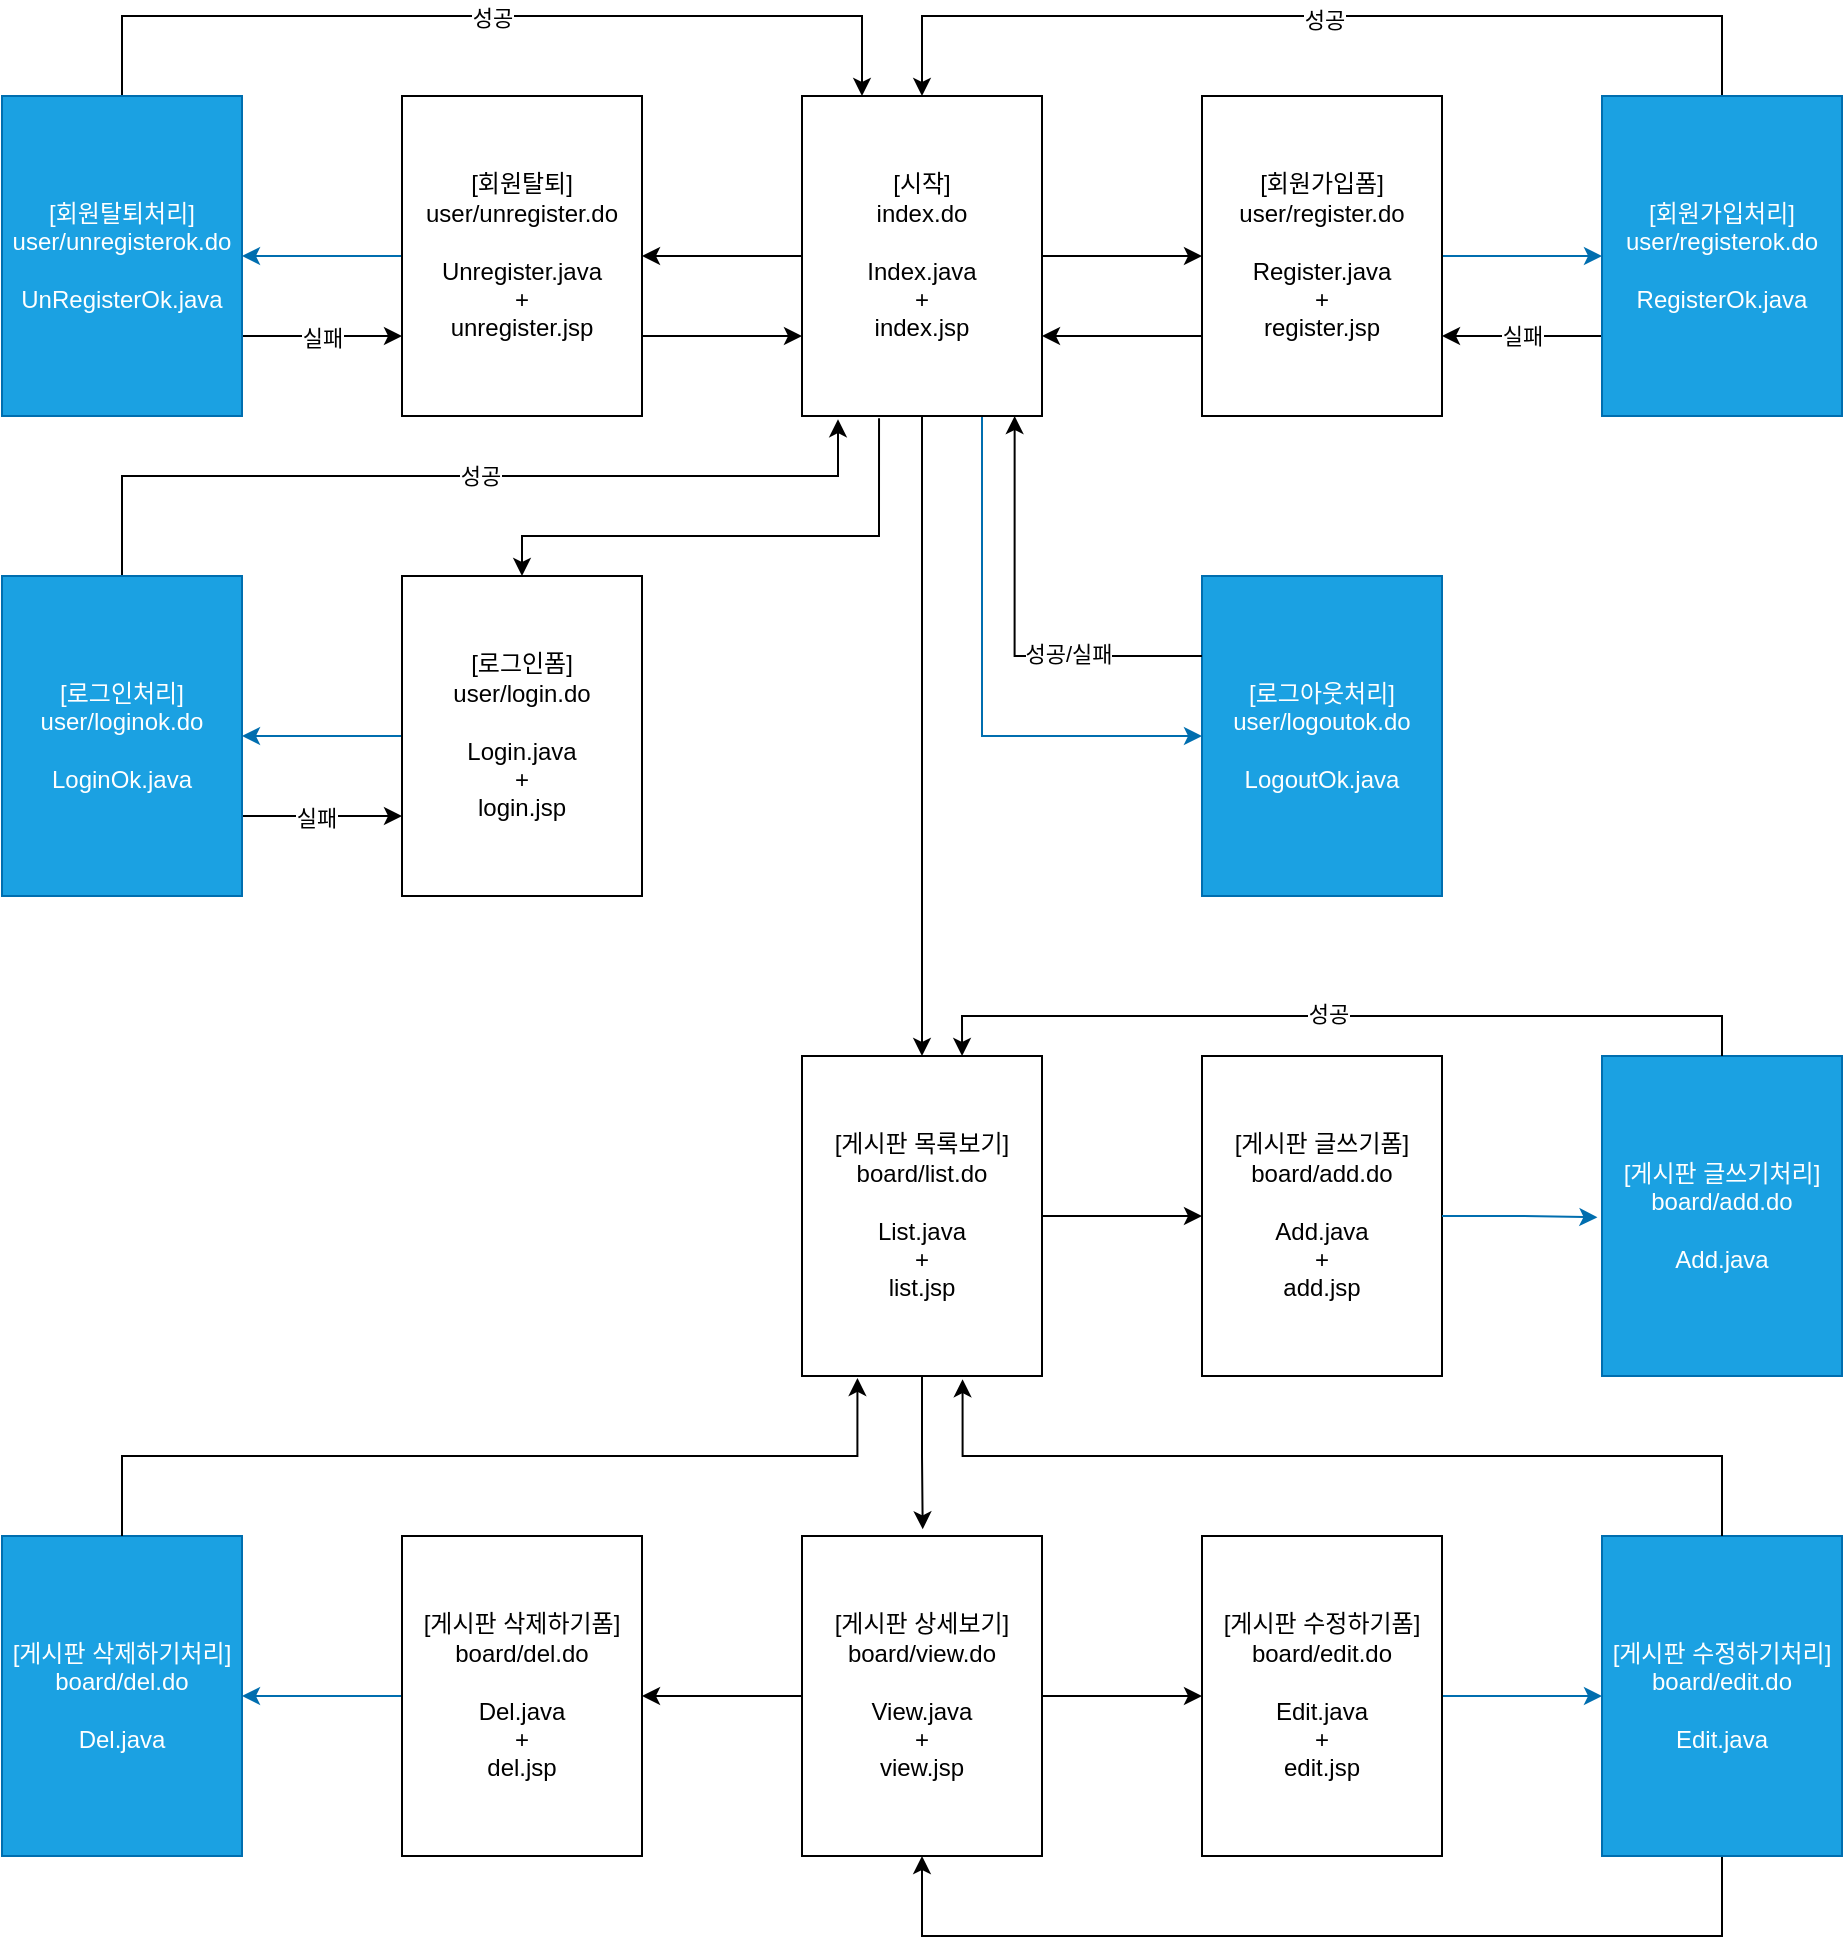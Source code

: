 <mxfile version="24.1.0" type="device">
  <diagram name="페이지-1" id="TaWvOpZKb26jCdmRZGYh">
    <mxGraphModel dx="1248" dy="207" grid="1" gridSize="10" guides="1" tooltips="1" connect="1" arrows="1" fold="1" page="1" pageScale="1" pageWidth="827" pageHeight="1169" math="0" shadow="0">
      <root>
        <mxCell id="0" />
        <mxCell id="1" parent="0" />
        <mxCell id="L_D38SVKSY9WNphwLM6R-3" style="edgeStyle=orthogonalEdgeStyle;rounded=0;orthogonalLoop=1;jettySize=auto;html=1;exitX=1;exitY=0.5;exitDx=0;exitDy=0;entryX=0;entryY=0.5;entryDx=0;entryDy=0;" edge="1" parent="1" source="L_D38SVKSY9WNphwLM6R-1" target="L_D38SVKSY9WNphwLM6R-2">
          <mxGeometry relative="1" as="geometry" />
        </mxCell>
        <mxCell id="L_D38SVKSY9WNphwLM6R-12" style="edgeStyle=orthogonalEdgeStyle;rounded=0;orthogonalLoop=1;jettySize=auto;html=1;exitX=0;exitY=0.5;exitDx=0;exitDy=0;entryX=1;entryY=0.5;entryDx=0;entryDy=0;" edge="1" parent="1" source="L_D38SVKSY9WNphwLM6R-1" target="L_D38SVKSY9WNphwLM6R-11">
          <mxGeometry relative="1" as="geometry" />
        </mxCell>
        <mxCell id="L_D38SVKSY9WNphwLM6R-23" style="edgeStyle=orthogonalEdgeStyle;rounded=0;orthogonalLoop=1;jettySize=auto;html=1;exitX=0.321;exitY=1.007;exitDx=0;exitDy=0;entryX=0.5;entryY=0;entryDx=0;entryDy=0;exitPerimeter=0;" edge="1" parent="1" source="L_D38SVKSY9WNphwLM6R-1" target="L_D38SVKSY9WNphwLM6R-21">
          <mxGeometry relative="1" as="geometry">
            <Array as="points">
              <mxPoint x="319" y="380" />
              <mxPoint x="140" y="380" />
            </Array>
          </mxGeometry>
        </mxCell>
        <mxCell id="L_D38SVKSY9WNphwLM6R-31" style="edgeStyle=orthogonalEdgeStyle;rounded=0;orthogonalLoop=1;jettySize=auto;html=1;exitX=0.75;exitY=1;exitDx=0;exitDy=0;entryX=0;entryY=0.5;entryDx=0;entryDy=0;fillColor=#1ba1e2;strokeColor=#006EAF;" edge="1" parent="1" source="L_D38SVKSY9WNphwLM6R-1" target="L_D38SVKSY9WNphwLM6R-30">
          <mxGeometry relative="1" as="geometry" />
        </mxCell>
        <mxCell id="L_D38SVKSY9WNphwLM6R-35" style="edgeStyle=orthogonalEdgeStyle;rounded=0;orthogonalLoop=1;jettySize=auto;html=1;exitX=0.5;exitY=1;exitDx=0;exitDy=0;entryX=0.5;entryY=0;entryDx=0;entryDy=0;" edge="1" parent="1" source="L_D38SVKSY9WNphwLM6R-1" target="L_D38SVKSY9WNphwLM6R-34">
          <mxGeometry relative="1" as="geometry" />
        </mxCell>
        <mxCell id="L_D38SVKSY9WNphwLM6R-1" value="&lt;div&gt;[시작]&lt;/div&gt;&lt;div&gt;index.do&lt;/div&gt;&lt;div&gt;&lt;br&gt;&lt;/div&gt;Index.java&lt;div&gt;+&lt;br&gt;&lt;div&gt;index.jsp&lt;/div&gt;&lt;/div&gt;" style="whiteSpace=wrap;html=1;" vertex="1" parent="1">
          <mxGeometry x="280" y="160" width="120" height="160" as="geometry" />
        </mxCell>
        <mxCell id="L_D38SVKSY9WNphwLM6R-4" style="edgeStyle=orthogonalEdgeStyle;rounded=0;orthogonalLoop=1;jettySize=auto;html=1;exitX=0;exitY=0.75;exitDx=0;exitDy=0;entryX=1;entryY=0.75;entryDx=0;entryDy=0;" edge="1" parent="1" source="L_D38SVKSY9WNphwLM6R-2" target="L_D38SVKSY9WNphwLM6R-1">
          <mxGeometry relative="1" as="geometry" />
        </mxCell>
        <mxCell id="L_D38SVKSY9WNphwLM6R-6" style="edgeStyle=orthogonalEdgeStyle;rounded=0;orthogonalLoop=1;jettySize=auto;html=1;exitX=1;exitY=0.5;exitDx=0;exitDy=0;entryX=0;entryY=0.5;entryDx=0;entryDy=0;fillColor=#1ba1e2;strokeColor=#006EAF;" edge="1" parent="1" source="L_D38SVKSY9WNphwLM6R-2" target="L_D38SVKSY9WNphwLM6R-5">
          <mxGeometry relative="1" as="geometry" />
        </mxCell>
        <mxCell id="L_D38SVKSY9WNphwLM6R-2" value="&lt;div&gt;[회원가입폼]&lt;/div&gt;&lt;div&gt;user/register.do&lt;/div&gt;&lt;div&gt;&lt;br&gt;&lt;/div&gt;Register.java&lt;div&gt;+&lt;br&gt;&lt;div&gt;register.jsp&lt;/div&gt;&lt;/div&gt;" style="whiteSpace=wrap;html=1;" vertex="1" parent="1">
          <mxGeometry x="480" y="160" width="120" height="160" as="geometry" />
        </mxCell>
        <mxCell id="L_D38SVKSY9WNphwLM6R-7" style="edgeStyle=orthogonalEdgeStyle;rounded=0;orthogonalLoop=1;jettySize=auto;html=1;exitX=0;exitY=0.75;exitDx=0;exitDy=0;entryX=1;entryY=0.75;entryDx=0;entryDy=0;" edge="1" parent="1" source="L_D38SVKSY9WNphwLM6R-5" target="L_D38SVKSY9WNphwLM6R-2">
          <mxGeometry relative="1" as="geometry" />
        </mxCell>
        <mxCell id="L_D38SVKSY9WNphwLM6R-8" value="실패" style="edgeLabel;html=1;align=center;verticalAlign=middle;resizable=0;points=[];" vertex="1" connectable="0" parent="L_D38SVKSY9WNphwLM6R-7">
          <mxGeometry relative="1" as="geometry">
            <mxPoint as="offset" />
          </mxGeometry>
        </mxCell>
        <mxCell id="L_D38SVKSY9WNphwLM6R-9" style="edgeStyle=orthogonalEdgeStyle;rounded=0;orthogonalLoop=1;jettySize=auto;html=1;exitX=0.5;exitY=0;exitDx=0;exitDy=0;entryX=0.5;entryY=0;entryDx=0;entryDy=0;" edge="1" parent="1" source="L_D38SVKSY9WNphwLM6R-5" target="L_D38SVKSY9WNphwLM6R-1">
          <mxGeometry relative="1" as="geometry">
            <Array as="points">
              <mxPoint x="740" y="120" />
              <mxPoint x="340" y="120" />
            </Array>
          </mxGeometry>
        </mxCell>
        <mxCell id="L_D38SVKSY9WNphwLM6R-10" value="성공" style="edgeLabel;html=1;align=center;verticalAlign=middle;resizable=0;points=[];" vertex="1" connectable="0" parent="L_D38SVKSY9WNphwLM6R-9">
          <mxGeometry x="-0.002" y="2" relative="1" as="geometry">
            <mxPoint as="offset" />
          </mxGeometry>
        </mxCell>
        <mxCell id="L_D38SVKSY9WNphwLM6R-5" value="&lt;div&gt;[회원가입처리]&lt;/div&gt;&lt;div&gt;user/registerok.do&lt;/div&gt;&lt;div&gt;&lt;br&gt;&lt;/div&gt;RegisterOk.java" style="whiteSpace=wrap;html=1;fillColor=#1ba1e2;fontColor=#ffffff;strokeColor=#006EAF;" vertex="1" parent="1">
          <mxGeometry x="680" y="160" width="120" height="160" as="geometry" />
        </mxCell>
        <mxCell id="L_D38SVKSY9WNphwLM6R-13" style="edgeStyle=orthogonalEdgeStyle;rounded=0;orthogonalLoop=1;jettySize=auto;html=1;exitX=1;exitY=0.75;exitDx=0;exitDy=0;entryX=0;entryY=0.75;entryDx=0;entryDy=0;" edge="1" parent="1" source="L_D38SVKSY9WNphwLM6R-11" target="L_D38SVKSY9WNphwLM6R-1">
          <mxGeometry relative="1" as="geometry" />
        </mxCell>
        <mxCell id="L_D38SVKSY9WNphwLM6R-15" style="edgeStyle=orthogonalEdgeStyle;rounded=0;orthogonalLoop=1;jettySize=auto;html=1;exitX=0;exitY=0.5;exitDx=0;exitDy=0;entryX=1;entryY=0.5;entryDx=0;entryDy=0;fillColor=#1ba1e2;strokeColor=#006EAF;" edge="1" parent="1" source="L_D38SVKSY9WNphwLM6R-11" target="L_D38SVKSY9WNphwLM6R-14">
          <mxGeometry relative="1" as="geometry" />
        </mxCell>
        <mxCell id="L_D38SVKSY9WNphwLM6R-11" value="&lt;div&gt;[회원탈퇴]&lt;/div&gt;&lt;div&gt;user/unregister.do&lt;/div&gt;&lt;div&gt;&lt;br&gt;&lt;/div&gt;Unregister.java&lt;div&gt;+&lt;br&gt;&lt;div&gt;unregister.jsp&lt;/div&gt;&lt;/div&gt;" style="whiteSpace=wrap;html=1;" vertex="1" parent="1">
          <mxGeometry x="80" y="160" width="120" height="160" as="geometry" />
        </mxCell>
        <mxCell id="L_D38SVKSY9WNphwLM6R-16" style="edgeStyle=orthogonalEdgeStyle;rounded=0;orthogonalLoop=1;jettySize=auto;html=1;exitX=1;exitY=0.75;exitDx=0;exitDy=0;entryX=0;entryY=0.75;entryDx=0;entryDy=0;" edge="1" parent="1" source="L_D38SVKSY9WNphwLM6R-14" target="L_D38SVKSY9WNphwLM6R-11">
          <mxGeometry relative="1" as="geometry" />
        </mxCell>
        <mxCell id="L_D38SVKSY9WNphwLM6R-17" value="실패" style="edgeLabel;html=1;align=center;verticalAlign=middle;resizable=0;points=[];" vertex="1" connectable="0" parent="L_D38SVKSY9WNphwLM6R-16">
          <mxGeometry x="-0.015" y="-1" relative="1" as="geometry">
            <mxPoint as="offset" />
          </mxGeometry>
        </mxCell>
        <mxCell id="L_D38SVKSY9WNphwLM6R-19" style="edgeStyle=orthogonalEdgeStyle;rounded=0;orthogonalLoop=1;jettySize=auto;html=1;exitX=0.5;exitY=0;exitDx=0;exitDy=0;entryX=0.25;entryY=0;entryDx=0;entryDy=0;" edge="1" parent="1" source="L_D38SVKSY9WNphwLM6R-14" target="L_D38SVKSY9WNphwLM6R-1">
          <mxGeometry relative="1" as="geometry">
            <Array as="points">
              <mxPoint x="-60" y="120" />
              <mxPoint x="310" y="120" />
            </Array>
          </mxGeometry>
        </mxCell>
        <mxCell id="L_D38SVKSY9WNphwLM6R-20" value="성공" style="edgeLabel;html=1;align=center;verticalAlign=middle;resizable=0;points=[];" vertex="1" connectable="0" parent="L_D38SVKSY9WNphwLM6R-19">
          <mxGeometry y="-1" relative="1" as="geometry">
            <mxPoint as="offset" />
          </mxGeometry>
        </mxCell>
        <mxCell id="L_D38SVKSY9WNphwLM6R-14" value="&lt;div&gt;[회원탈퇴처리]&lt;/div&gt;&lt;div&gt;user/unregisterok.do&lt;/div&gt;&lt;div&gt;&lt;br&gt;&lt;/div&gt;UnRegisterOk.java" style="whiteSpace=wrap;html=1;fillColor=#1ba1e2;fontColor=#ffffff;strokeColor=#006EAF;" vertex="1" parent="1">
          <mxGeometry x="-120" y="160" width="120" height="160" as="geometry" />
        </mxCell>
        <mxCell id="L_D38SVKSY9WNphwLM6R-25" style="edgeStyle=orthogonalEdgeStyle;rounded=0;orthogonalLoop=1;jettySize=auto;html=1;exitX=0;exitY=0.5;exitDx=0;exitDy=0;entryX=1;entryY=0.5;entryDx=0;entryDy=0;fillColor=#1ba1e2;strokeColor=#006EAF;" edge="1" parent="1" source="L_D38SVKSY9WNphwLM6R-21" target="L_D38SVKSY9WNphwLM6R-24">
          <mxGeometry relative="1" as="geometry" />
        </mxCell>
        <mxCell id="L_D38SVKSY9WNphwLM6R-21" value="&lt;div&gt;[로그인폼]&lt;/div&gt;&lt;div&gt;user/login.do&lt;/div&gt;&lt;div&gt;&lt;br&gt;&lt;/div&gt;Login.java&lt;div&gt;+&lt;br&gt;&lt;div&gt;login.jsp&lt;/div&gt;&lt;/div&gt;" style="whiteSpace=wrap;html=1;" vertex="1" parent="1">
          <mxGeometry x="80" y="400" width="120" height="160" as="geometry" />
        </mxCell>
        <mxCell id="L_D38SVKSY9WNphwLM6R-26" style="edgeStyle=orthogonalEdgeStyle;rounded=0;orthogonalLoop=1;jettySize=auto;html=1;exitX=1;exitY=0.75;exitDx=0;exitDy=0;entryX=0;entryY=0.75;entryDx=0;entryDy=0;" edge="1" parent="1" source="L_D38SVKSY9WNphwLM6R-24" target="L_D38SVKSY9WNphwLM6R-21">
          <mxGeometry relative="1" as="geometry" />
        </mxCell>
        <mxCell id="L_D38SVKSY9WNphwLM6R-29" value="실패" style="edgeLabel;html=1;align=center;verticalAlign=middle;resizable=0;points=[];" vertex="1" connectable="0" parent="L_D38SVKSY9WNphwLM6R-26">
          <mxGeometry x="-0.083" y="-1" relative="1" as="geometry">
            <mxPoint as="offset" />
          </mxGeometry>
        </mxCell>
        <mxCell id="L_D38SVKSY9WNphwLM6R-27" style="edgeStyle=orthogonalEdgeStyle;rounded=0;orthogonalLoop=1;jettySize=auto;html=1;exitX=0.5;exitY=0;exitDx=0;exitDy=0;entryX=0.147;entryY=1.01;entryDx=0;entryDy=0;entryPerimeter=0;" edge="1" parent="1" source="L_D38SVKSY9WNphwLM6R-24" target="L_D38SVKSY9WNphwLM6R-1">
          <mxGeometry relative="1" as="geometry">
            <Array as="points">
              <mxPoint x="-60" y="350" />
              <mxPoint x="298" y="350" />
              <mxPoint x="298" y="322" />
            </Array>
          </mxGeometry>
        </mxCell>
        <mxCell id="L_D38SVKSY9WNphwLM6R-28" value="성공" style="edgeLabel;html=1;align=center;verticalAlign=middle;resizable=0;points=[];" vertex="1" connectable="0" parent="L_D38SVKSY9WNphwLM6R-27">
          <mxGeometry x="0.049" relative="1" as="geometry">
            <mxPoint as="offset" />
          </mxGeometry>
        </mxCell>
        <mxCell id="L_D38SVKSY9WNphwLM6R-24" value="&lt;div&gt;[로그인처리]&lt;/div&gt;&lt;div&gt;user/loginok.do&lt;/div&gt;&lt;div&gt;&lt;br&gt;&lt;/div&gt;LoginOk.java" style="whiteSpace=wrap;html=1;fillColor=#1ba1e2;fontColor=#ffffff;strokeColor=#006EAF;" vertex="1" parent="1">
          <mxGeometry x="-120" y="400" width="120" height="160" as="geometry" />
        </mxCell>
        <mxCell id="L_D38SVKSY9WNphwLM6R-30" value="&lt;div&gt;[로그아웃처리]&lt;/div&gt;&lt;div&gt;user/logoutok.do&lt;/div&gt;&lt;div&gt;&lt;br&gt;&lt;/div&gt;LogoutOk.java" style="whiteSpace=wrap;html=1;fillColor=#1ba1e2;fontColor=#ffffff;strokeColor=#006EAF;" vertex="1" parent="1">
          <mxGeometry x="480" y="400" width="120" height="160" as="geometry" />
        </mxCell>
        <mxCell id="L_D38SVKSY9WNphwLM6R-32" style="edgeStyle=orthogonalEdgeStyle;rounded=0;orthogonalLoop=1;jettySize=auto;html=1;exitX=0;exitY=0.25;exitDx=0;exitDy=0;entryX=0.886;entryY=1;entryDx=0;entryDy=0;entryPerimeter=0;" edge="1" parent="1" source="L_D38SVKSY9WNphwLM6R-30" target="L_D38SVKSY9WNphwLM6R-1">
          <mxGeometry relative="1" as="geometry" />
        </mxCell>
        <mxCell id="L_D38SVKSY9WNphwLM6R-33" value="성공/실패" style="edgeLabel;html=1;align=center;verticalAlign=middle;resizable=0;points=[];" vertex="1" connectable="0" parent="L_D38SVKSY9WNphwLM6R-32">
          <mxGeometry x="-0.37" y="-1" relative="1" as="geometry">
            <mxPoint as="offset" />
          </mxGeometry>
        </mxCell>
        <mxCell id="L_D38SVKSY9WNphwLM6R-37" style="edgeStyle=orthogonalEdgeStyle;rounded=0;orthogonalLoop=1;jettySize=auto;html=1;exitX=1;exitY=0.5;exitDx=0;exitDy=0;entryX=0;entryY=0.5;entryDx=0;entryDy=0;" edge="1" parent="1" source="L_D38SVKSY9WNphwLM6R-34" target="L_D38SVKSY9WNphwLM6R-36">
          <mxGeometry relative="1" as="geometry" />
        </mxCell>
        <mxCell id="L_D38SVKSY9WNphwLM6R-34" value="&lt;div&gt;[게시판 목록보기]&lt;/div&gt;&lt;div&gt;board/list.do&lt;/div&gt;&lt;div&gt;&lt;br&gt;&lt;/div&gt;List.java&lt;div&gt;+&lt;br&gt;&lt;div&gt;list.jsp&lt;/div&gt;&lt;/div&gt;" style="whiteSpace=wrap;html=1;" vertex="1" parent="1">
          <mxGeometry x="280" y="640" width="120" height="160" as="geometry" />
        </mxCell>
        <mxCell id="L_D38SVKSY9WNphwLM6R-36" value="&lt;div&gt;[게시판 글쓰기폼]&lt;/div&gt;&lt;div&gt;&lt;span style=&quot;background-color: initial;&quot;&gt;board/add.do&lt;/span&gt;&lt;/div&gt;&lt;div&gt;&lt;br&gt;&lt;/div&gt;Add.java&lt;div&gt;+&lt;br&gt;&lt;div&gt;add.jsp&lt;/div&gt;&lt;/div&gt;" style="whiteSpace=wrap;html=1;" vertex="1" parent="1">
          <mxGeometry x="480" y="640" width="120" height="160" as="geometry" />
        </mxCell>
        <mxCell id="L_D38SVKSY9WNphwLM6R-38" value="&lt;div&gt;[게시판 글쓰기처리]&lt;/div&gt;&lt;div&gt;&lt;span style=&quot;background-color: initial;&quot;&gt;board/add.do&lt;/span&gt;&lt;/div&gt;&lt;div&gt;&lt;br&gt;&lt;/div&gt;Add.java" style="whiteSpace=wrap;html=1;fillColor=#1ba1e2;fontColor=#ffffff;strokeColor=#006EAF;" vertex="1" parent="1">
          <mxGeometry x="680" y="640" width="120" height="160" as="geometry" />
        </mxCell>
        <mxCell id="L_D38SVKSY9WNphwLM6R-39" style="edgeStyle=orthogonalEdgeStyle;rounded=0;orthogonalLoop=1;jettySize=auto;html=1;exitX=1;exitY=0.5;exitDx=0;exitDy=0;entryX=-0.019;entryY=0.504;entryDx=0;entryDy=0;entryPerimeter=0;fillColor=#1ba1e2;strokeColor=#006EAF;" edge="1" parent="1" source="L_D38SVKSY9WNphwLM6R-36" target="L_D38SVKSY9WNphwLM6R-38">
          <mxGeometry relative="1" as="geometry" />
        </mxCell>
        <mxCell id="L_D38SVKSY9WNphwLM6R-40" style="edgeStyle=orthogonalEdgeStyle;rounded=0;orthogonalLoop=1;jettySize=auto;html=1;exitX=0.5;exitY=0;exitDx=0;exitDy=0;entryX=0.667;entryY=0;entryDx=0;entryDy=0;entryPerimeter=0;" edge="1" parent="1" source="L_D38SVKSY9WNphwLM6R-38" target="L_D38SVKSY9WNphwLM6R-34">
          <mxGeometry relative="1" as="geometry" />
        </mxCell>
        <mxCell id="L_D38SVKSY9WNphwLM6R-41" value="성공" style="edgeLabel;html=1;align=center;verticalAlign=middle;resizable=0;points=[];" vertex="1" connectable="0" parent="L_D38SVKSY9WNphwLM6R-40">
          <mxGeometry x="0.035" y="-1" relative="1" as="geometry">
            <mxPoint as="offset" />
          </mxGeometry>
        </mxCell>
        <mxCell id="L_D38SVKSY9WNphwLM6R-46" style="edgeStyle=orthogonalEdgeStyle;rounded=0;orthogonalLoop=1;jettySize=auto;html=1;exitX=1;exitY=0.5;exitDx=0;exitDy=0;entryX=0;entryY=0.5;entryDx=0;entryDy=0;" edge="1" parent="1" source="L_D38SVKSY9WNphwLM6R-43" target="L_D38SVKSY9WNphwLM6R-45">
          <mxGeometry relative="1" as="geometry" />
        </mxCell>
        <mxCell id="L_D38SVKSY9WNphwLM6R-43" value="&lt;div&gt;[게시판 상세보기]&lt;/div&gt;&lt;div&gt;board/view.do&lt;/div&gt;&lt;div&gt;&lt;br&gt;&lt;/div&gt;View.java&lt;div&gt;+&lt;br&gt;&lt;div&gt;view.jsp&lt;/div&gt;&lt;/div&gt;" style="whiteSpace=wrap;html=1;" vertex="1" parent="1">
          <mxGeometry x="280" y="880" width="120" height="160" as="geometry" />
        </mxCell>
        <mxCell id="L_D38SVKSY9WNphwLM6R-44" style="edgeStyle=orthogonalEdgeStyle;rounded=0;orthogonalLoop=1;jettySize=auto;html=1;exitX=0.5;exitY=1;exitDx=0;exitDy=0;entryX=0.503;entryY=-0.021;entryDx=0;entryDy=0;entryPerimeter=0;" edge="1" parent="1" source="L_D38SVKSY9WNphwLM6R-34" target="L_D38SVKSY9WNphwLM6R-43">
          <mxGeometry relative="1" as="geometry" />
        </mxCell>
        <mxCell id="L_D38SVKSY9WNphwLM6R-48" style="edgeStyle=orthogonalEdgeStyle;rounded=0;orthogonalLoop=1;jettySize=auto;html=1;exitX=1;exitY=0.5;exitDx=0;exitDy=0;entryX=0;entryY=0.5;entryDx=0;entryDy=0;fillColor=#1ba1e2;strokeColor=#006EAF;" edge="1" parent="1" source="L_D38SVKSY9WNphwLM6R-45" target="L_D38SVKSY9WNphwLM6R-47">
          <mxGeometry relative="1" as="geometry" />
        </mxCell>
        <mxCell id="L_D38SVKSY9WNphwLM6R-45" value="&lt;div&gt;[게시판 수정하기폼]&lt;/div&gt;&lt;div&gt;board/edit.do&lt;/div&gt;&lt;div&gt;&lt;br&gt;&lt;/div&gt;Edit.java&lt;div&gt;+&lt;br&gt;&lt;div&gt;edit.jsp&lt;/div&gt;&lt;/div&gt;" style="whiteSpace=wrap;html=1;" vertex="1" parent="1">
          <mxGeometry x="480" y="880" width="120" height="160" as="geometry" />
        </mxCell>
        <mxCell id="L_D38SVKSY9WNphwLM6R-49" style="edgeStyle=orthogonalEdgeStyle;rounded=0;orthogonalLoop=1;jettySize=auto;html=1;exitX=0.5;exitY=1;exitDx=0;exitDy=0;entryX=0.5;entryY=1;entryDx=0;entryDy=0;" edge="1" parent="1" source="L_D38SVKSY9WNphwLM6R-47" target="L_D38SVKSY9WNphwLM6R-43">
          <mxGeometry relative="1" as="geometry">
            <Array as="points">
              <mxPoint x="740" y="1080" />
              <mxPoint x="340" y="1080" />
            </Array>
          </mxGeometry>
        </mxCell>
        <mxCell id="L_D38SVKSY9WNphwLM6R-47" value="&lt;div&gt;[게시판 수정하기처리]&lt;/div&gt;&lt;div&gt;board/edit.do&lt;/div&gt;&lt;div&gt;&lt;br&gt;&lt;/div&gt;Edit.java" style="whiteSpace=wrap;html=1;fillColor=#1ba1e2;fontColor=#ffffff;strokeColor=#006EAF;" vertex="1" parent="1">
          <mxGeometry x="680" y="880" width="120" height="160" as="geometry" />
        </mxCell>
        <mxCell id="L_D38SVKSY9WNphwLM6R-50" style="edgeStyle=orthogonalEdgeStyle;rounded=0;orthogonalLoop=1;jettySize=auto;html=1;exitX=0.5;exitY=0;exitDx=0;exitDy=0;entryX=0.669;entryY=1.01;entryDx=0;entryDy=0;entryPerimeter=0;" edge="1" parent="1" source="L_D38SVKSY9WNphwLM6R-47" target="L_D38SVKSY9WNphwLM6R-34">
          <mxGeometry relative="1" as="geometry" />
        </mxCell>
        <mxCell id="L_D38SVKSY9WNphwLM6R-56" style="edgeStyle=orthogonalEdgeStyle;rounded=0;orthogonalLoop=1;jettySize=auto;html=1;exitX=0;exitY=0.5;exitDx=0;exitDy=0;entryX=1;entryY=0.5;entryDx=0;entryDy=0;fillColor=#1ba1e2;strokeColor=#006EAF;" edge="1" parent="1" source="L_D38SVKSY9WNphwLM6R-52" target="L_D38SVKSY9WNphwLM6R-55">
          <mxGeometry relative="1" as="geometry" />
        </mxCell>
        <mxCell id="L_D38SVKSY9WNphwLM6R-52" value="&lt;div&gt;[게시판 삭제하기폼]&lt;/div&gt;&lt;div&gt;board/del.do&lt;/div&gt;&lt;div&gt;&lt;br&gt;&lt;/div&gt;Del.java&lt;div&gt;+&lt;br&gt;&lt;div&gt;del.jsp&lt;/div&gt;&lt;/div&gt;" style="whiteSpace=wrap;html=1;" vertex="1" parent="1">
          <mxGeometry x="80" y="880" width="120" height="160" as="geometry" />
        </mxCell>
        <mxCell id="L_D38SVKSY9WNphwLM6R-54" style="edgeStyle=orthogonalEdgeStyle;rounded=0;orthogonalLoop=1;jettySize=auto;html=1;exitX=0;exitY=0.5;exitDx=0;exitDy=0;entryX=1;entryY=0.5;entryDx=0;entryDy=0;" edge="1" parent="1" source="L_D38SVKSY9WNphwLM6R-43" target="L_D38SVKSY9WNphwLM6R-52">
          <mxGeometry relative="1" as="geometry" />
        </mxCell>
        <mxCell id="L_D38SVKSY9WNphwLM6R-55" value="&lt;div&gt;[게시판 삭제하기처리]&lt;/div&gt;&lt;div&gt;board/del.do&lt;/div&gt;&lt;div&gt;&lt;br&gt;&lt;/div&gt;Del.java" style="whiteSpace=wrap;html=1;fillColor=#1ba1e2;fontColor=#ffffff;strokeColor=#006EAF;" vertex="1" parent="1">
          <mxGeometry x="-120" y="880" width="120" height="160" as="geometry" />
        </mxCell>
        <mxCell id="L_D38SVKSY9WNphwLM6R-57" style="edgeStyle=orthogonalEdgeStyle;rounded=0;orthogonalLoop=1;jettySize=auto;html=1;exitX=0.5;exitY=0;exitDx=0;exitDy=0;entryX=0.231;entryY=1.006;entryDx=0;entryDy=0;entryPerimeter=0;" edge="1" parent="1" source="L_D38SVKSY9WNphwLM6R-55" target="L_D38SVKSY9WNphwLM6R-34">
          <mxGeometry relative="1" as="geometry" />
        </mxCell>
      </root>
    </mxGraphModel>
  </diagram>
</mxfile>
